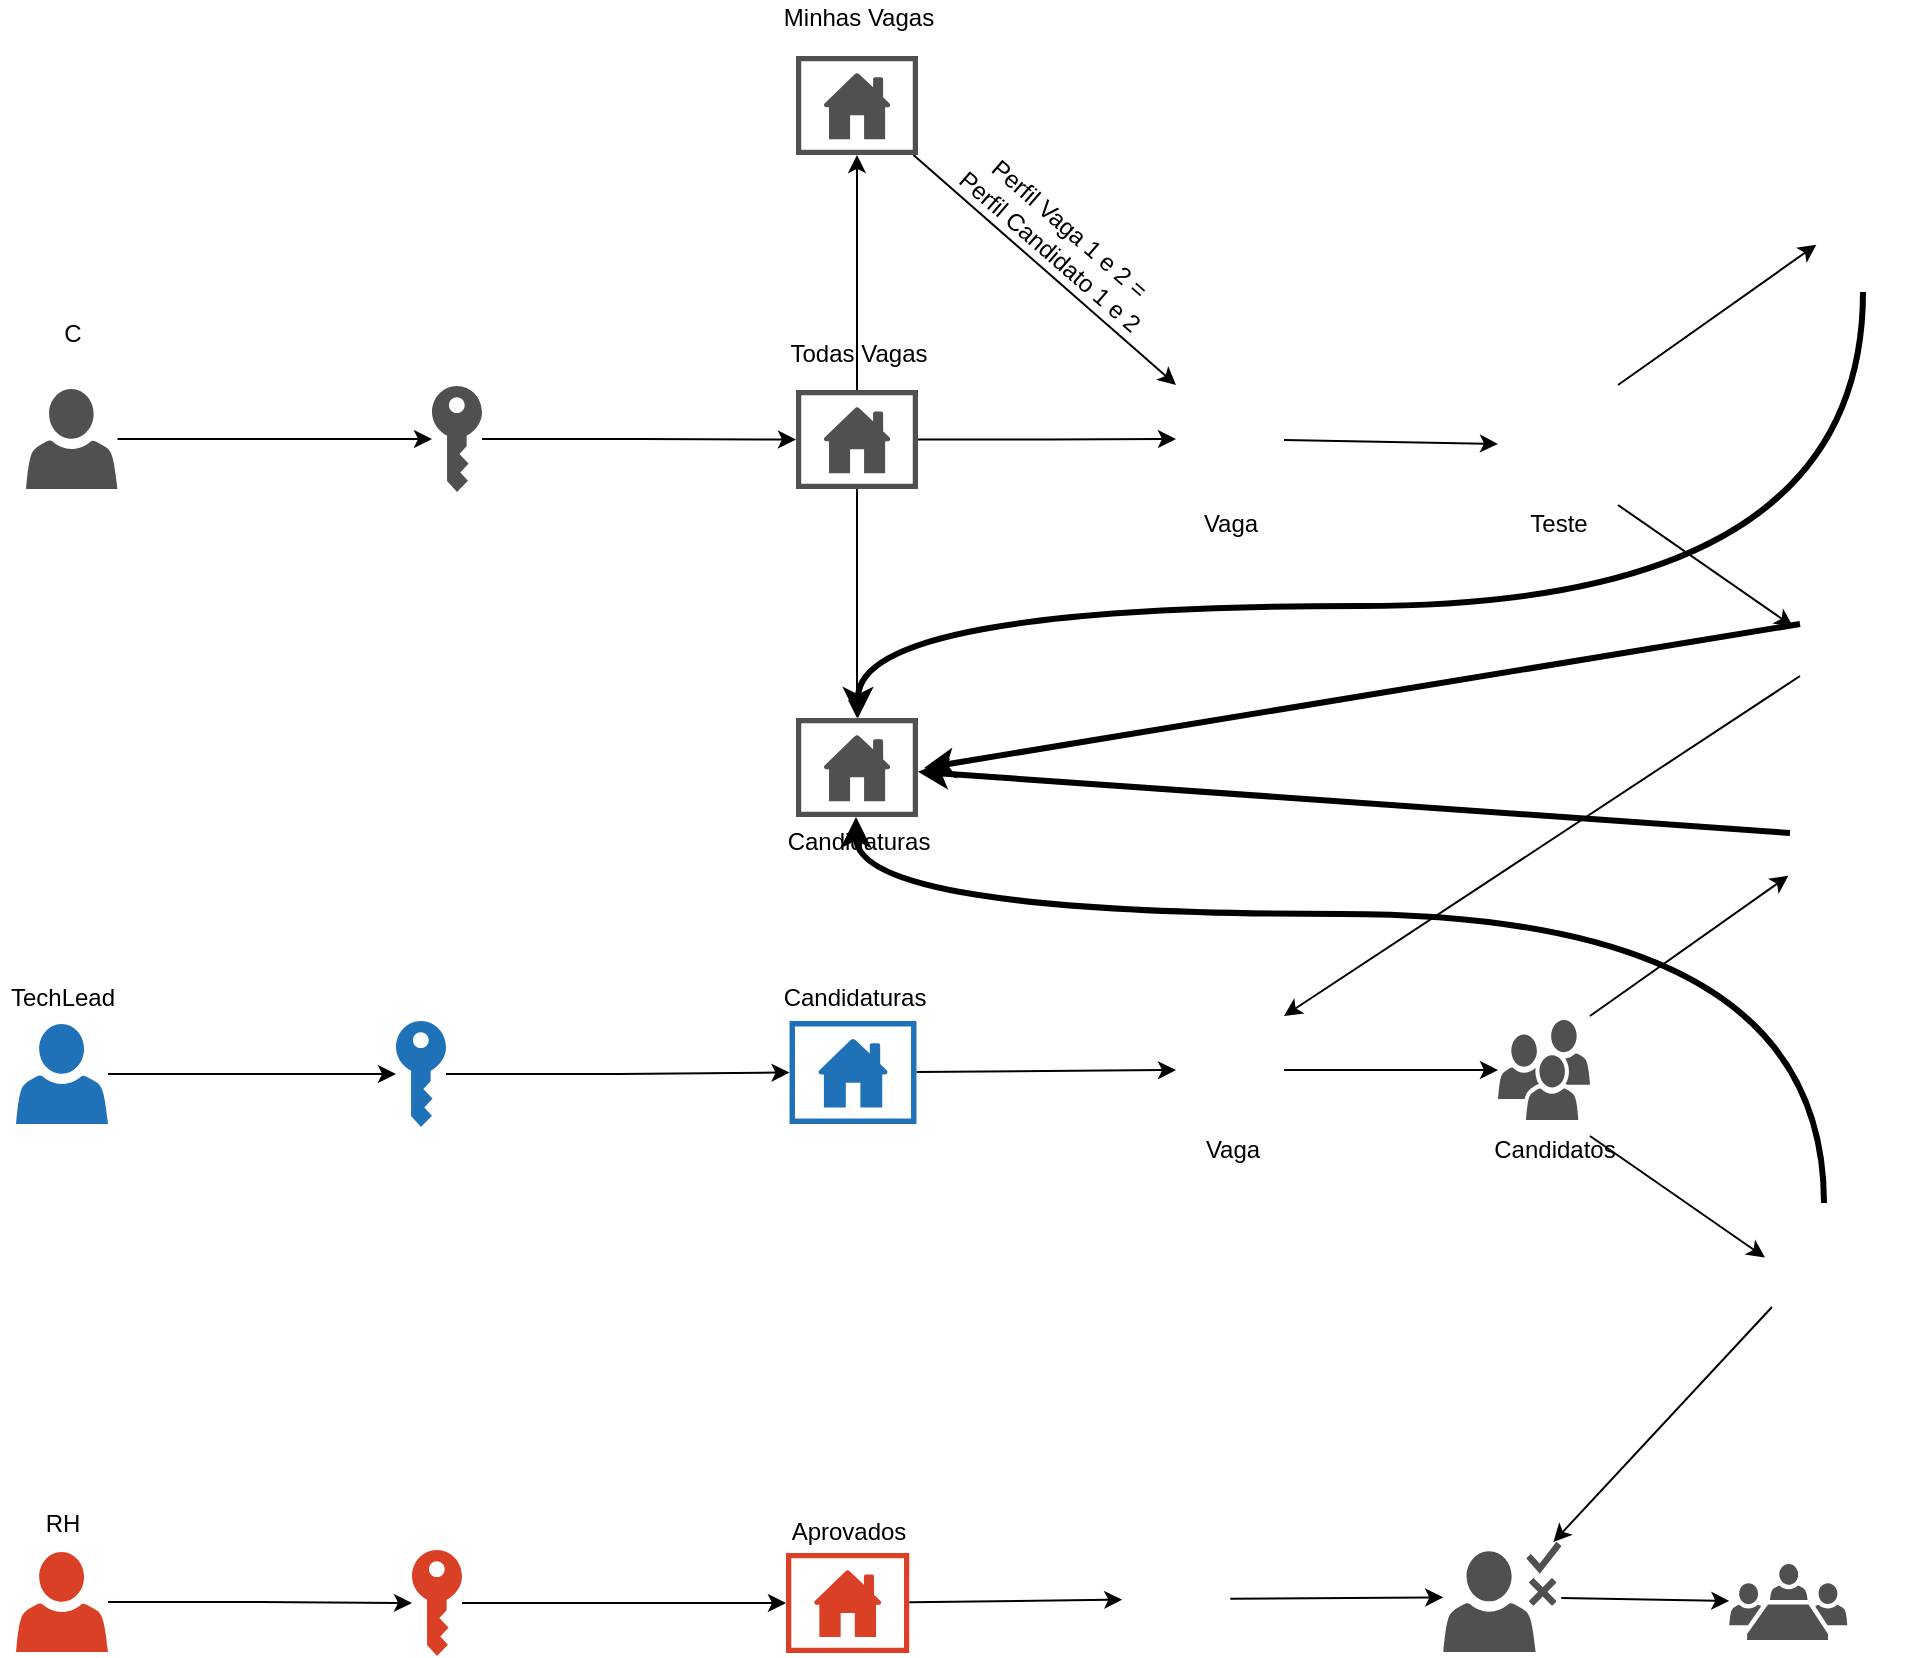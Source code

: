 <mxfile version="15.5.2" type="device"><diagram id="IMj80mzjaEcw3uKN_ion" name="Page-1"><mxGraphModel dx="1240" dy="1055" grid="0" gridSize="10" guides="1" tooltips="1" connect="1" arrows="1" fold="1" page="0" pageScale="1" pageWidth="827" pageHeight="1169" math="0" shadow="0"><root><mxCell id="0"/><mxCell id="1" parent="0"/><mxCell id="K254tawuMlwcsHaWeYJG-13" style="edgeStyle=orthogonalEdgeStyle;rounded=0;orthogonalLoop=1;jettySize=auto;html=1;" edge="1" parent="1" source="K254tawuMlwcsHaWeYJG-5" target="K254tawuMlwcsHaWeYJG-6"><mxGeometry relative="1" as="geometry"/></mxCell><mxCell id="K254tawuMlwcsHaWeYJG-5" value="" style="sketch=0;pointerEvents=1;shadow=0;dashed=0;html=1;strokeColor=none;labelPosition=center;verticalLabelPosition=bottom;verticalAlign=top;outlineConnect=0;align=center;shape=mxgraph.office.users.user;fillColor=#DA4026;" vertex="1" parent="1"><mxGeometry x="61" y="452" width="46" height="50" as="geometry"/></mxCell><mxCell id="K254tawuMlwcsHaWeYJG-25" style="edgeStyle=orthogonalEdgeStyle;rounded=0;orthogonalLoop=1;jettySize=auto;html=1;" edge="1" parent="1" source="K254tawuMlwcsHaWeYJG-6" target="K254tawuMlwcsHaWeYJG-22"><mxGeometry relative="1" as="geometry"/></mxCell><mxCell id="K254tawuMlwcsHaWeYJG-6" value="" style="sketch=0;pointerEvents=1;shadow=0;dashed=0;html=1;strokeColor=none;labelPosition=center;verticalLabelPosition=bottom;verticalAlign=top;outlineConnect=0;align=center;shape=mxgraph.office.security.key_permissions;fillColor=#DA4026;" vertex="1" parent="1"><mxGeometry x="259" y="451" width="25" height="53" as="geometry"/></mxCell><mxCell id="K254tawuMlwcsHaWeYJG-21" style="edgeStyle=orthogonalEdgeStyle;rounded=0;orthogonalLoop=1;jettySize=auto;html=1;" edge="1" parent="1" source="K254tawuMlwcsHaWeYJG-7" target="K254tawuMlwcsHaWeYJG-20"><mxGeometry relative="1" as="geometry"/></mxCell><mxCell id="K254tawuMlwcsHaWeYJG-7" value="" style="sketch=0;pointerEvents=1;shadow=0;dashed=0;html=1;strokeColor=none;fillColor=#505050;labelPosition=center;verticalLabelPosition=bottom;verticalAlign=top;outlineConnect=0;align=center;shape=mxgraph.office.security.key_permissions;" vertex="1" parent="1"><mxGeometry x="269" y="-131" width="25" height="53" as="geometry"/></mxCell><mxCell id="K254tawuMlwcsHaWeYJG-24" style="edgeStyle=orthogonalEdgeStyle;rounded=0;orthogonalLoop=1;jettySize=auto;html=1;" edge="1" parent="1" source="K254tawuMlwcsHaWeYJG-8" target="K254tawuMlwcsHaWeYJG-23"><mxGeometry relative="1" as="geometry"/></mxCell><mxCell id="K254tawuMlwcsHaWeYJG-8" value="" style="sketch=0;pointerEvents=1;shadow=0;dashed=0;html=1;strokeColor=none;labelPosition=center;verticalLabelPosition=bottom;verticalAlign=top;outlineConnect=0;align=center;shape=mxgraph.office.security.key_permissions;fillColor=#2072B8;" vertex="1" parent="1"><mxGeometry x="251" y="186.5" width="25" height="53" as="geometry"/></mxCell><mxCell id="K254tawuMlwcsHaWeYJG-12" style="edgeStyle=orthogonalEdgeStyle;rounded=0;orthogonalLoop=1;jettySize=auto;html=1;" edge="1" parent="1" source="K254tawuMlwcsHaWeYJG-9" target="K254tawuMlwcsHaWeYJG-7"><mxGeometry relative="1" as="geometry"/></mxCell><mxCell id="K254tawuMlwcsHaWeYJG-9" value="" style="sketch=0;pointerEvents=1;shadow=0;dashed=0;html=1;strokeColor=none;fillColor=#505050;labelPosition=center;verticalLabelPosition=bottom;verticalAlign=top;outlineConnect=0;align=center;shape=mxgraph.office.users.user;" vertex="1" parent="1"><mxGeometry x="66" y="-129.5" width="45.72" height="50" as="geometry"/></mxCell><mxCell id="K254tawuMlwcsHaWeYJG-14" style="edgeStyle=orthogonalEdgeStyle;rounded=0;orthogonalLoop=1;jettySize=auto;html=1;" edge="1" parent="1" source="K254tawuMlwcsHaWeYJG-11" target="K254tawuMlwcsHaWeYJG-8"><mxGeometry relative="1" as="geometry"/></mxCell><mxCell id="K254tawuMlwcsHaWeYJG-11" value="" style="sketch=0;pointerEvents=1;shadow=0;dashed=0;html=1;strokeColor=none;labelPosition=center;verticalLabelPosition=bottom;verticalAlign=top;outlineConnect=0;align=center;shape=mxgraph.office.users.user;fillColor=#2072B8;" vertex="1" parent="1"><mxGeometry x="61" y="188" width="46" height="50" as="geometry"/></mxCell><mxCell id="K254tawuMlwcsHaWeYJG-15" value="C" style="text;html=1;align=center;verticalAlign=middle;resizable=0;points=[];autosize=1;strokeColor=none;fillColor=none;" vertex="1" parent="1"><mxGeometry x="79.36" y="-166" width="19" height="18" as="geometry"/></mxCell><mxCell id="K254tawuMlwcsHaWeYJG-17" value="TechLead" style="text;html=1;align=center;verticalAlign=middle;resizable=0;points=[];autosize=1;strokeColor=none;fillColor=none;" vertex="1" parent="1"><mxGeometry x="53" y="166" width="62" height="18" as="geometry"/></mxCell><mxCell id="K254tawuMlwcsHaWeYJG-18" value="RH" style="text;html=1;align=center;verticalAlign=middle;resizable=0;points=[];autosize=1;strokeColor=none;fillColor=none;" vertex="1" parent="1"><mxGeometry x="70.36" y="429" width="27" height="18" as="geometry"/></mxCell><mxCell id="K254tawuMlwcsHaWeYJG-37" style="edgeStyle=orthogonalEdgeStyle;rounded=0;orthogonalLoop=1;jettySize=auto;html=1;entryX=0;entryY=0.5;entryDx=0;entryDy=0;" edge="1" parent="1" source="K254tawuMlwcsHaWeYJG-20" target="K254tawuMlwcsHaWeYJG-36"><mxGeometry relative="1" as="geometry"/></mxCell><mxCell id="K254tawuMlwcsHaWeYJG-40" value="" style="edgeStyle=orthogonalEdgeStyle;rounded=0;orthogonalLoop=1;jettySize=auto;html=1;" edge="1" parent="1" source="K254tawuMlwcsHaWeYJG-20" target="K254tawuMlwcsHaWeYJG-39"><mxGeometry relative="1" as="geometry"/></mxCell><mxCell id="K254tawuMlwcsHaWeYJG-43" value="" style="edgeStyle=orthogonalEdgeStyle;rounded=0;orthogonalLoop=1;jettySize=auto;html=1;" edge="1" parent="1" source="K254tawuMlwcsHaWeYJG-20" target="K254tawuMlwcsHaWeYJG-42"><mxGeometry relative="1" as="geometry"/></mxCell><mxCell id="K254tawuMlwcsHaWeYJG-20" value="" style="sketch=0;pointerEvents=1;shadow=0;dashed=0;html=1;strokeColor=none;fillColor=#505050;labelPosition=center;verticalLabelPosition=bottom;verticalAlign=top;outlineConnect=0;align=center;shape=mxgraph.office.concepts.home_page;" vertex="1" parent="1"><mxGeometry x="451" y="-128.99" width="61" height="49.49" as="geometry"/></mxCell><mxCell id="K254tawuMlwcsHaWeYJG-78" value="" style="rounded=0;orthogonalLoop=1;jettySize=auto;html=1;strokeWidth=1;" edge="1" parent="1" source="K254tawuMlwcsHaWeYJG-22" target="K254tawuMlwcsHaWeYJG-77"><mxGeometry relative="1" as="geometry"/></mxCell><mxCell id="K254tawuMlwcsHaWeYJG-22" value="" style="sketch=0;pointerEvents=1;shadow=0;dashed=0;html=1;strokeColor=none;labelPosition=center;verticalLabelPosition=bottom;verticalAlign=top;outlineConnect=0;align=center;shape=mxgraph.office.concepts.home_page;fillColor=#DA4026;" vertex="1" parent="1"><mxGeometry x="446" y="452.5" width="61.63" height="50" as="geometry"/></mxCell><mxCell id="K254tawuMlwcsHaWeYJG-59" style="edgeStyle=none;rounded=0;orthogonalLoop=1;jettySize=auto;html=1;entryX=0;entryY=0.5;entryDx=0;entryDy=0;" edge="1" parent="1" source="K254tawuMlwcsHaWeYJG-23" target="K254tawuMlwcsHaWeYJG-58"><mxGeometry relative="1" as="geometry"/></mxCell><mxCell id="K254tawuMlwcsHaWeYJG-23" value="" style="sketch=0;pointerEvents=1;shadow=0;dashed=0;html=1;strokeColor=none;labelPosition=center;verticalLabelPosition=bottom;verticalAlign=top;outlineConnect=0;align=center;shape=mxgraph.office.concepts.home_page;fillColor=#2072B8;" vertex="1" parent="1"><mxGeometry x="447.76" y="186.5" width="63.48" height="51.5" as="geometry"/></mxCell><mxCell id="K254tawuMlwcsHaWeYJG-26" value="Todas Vagas" style="text;html=1;align=center;verticalAlign=middle;resizable=0;points=[];autosize=1;strokeColor=none;fillColor=none;" vertex="1" parent="1"><mxGeometry x="442.82" y="-156" width="78" height="18" as="geometry"/></mxCell><mxCell id="K254tawuMlwcsHaWeYJG-27" value="Aprovados" style="text;html=1;align=center;verticalAlign=middle;resizable=0;points=[];autosize=1;strokeColor=none;fillColor=none;" vertex="1" parent="1"><mxGeometry x="443.82" y="433" width="67" height="18" as="geometry"/></mxCell><mxCell id="K254tawuMlwcsHaWeYJG-28" value="Candidaturas" style="text;html=1;align=center;verticalAlign=middle;resizable=0;points=[];autosize=1;strokeColor=none;fillColor=none;" vertex="1" parent="1"><mxGeometry x="438.82" y="166" width="82" height="18" as="geometry"/></mxCell><mxCell id="K254tawuMlwcsHaWeYJG-53" value="" style="edgeStyle=none;rounded=0;orthogonalLoop=1;jettySize=auto;html=1;" edge="1" parent="1" source="K254tawuMlwcsHaWeYJG-36" target="K254tawuMlwcsHaWeYJG-52"><mxGeometry relative="1" as="geometry"/></mxCell><mxCell id="K254tawuMlwcsHaWeYJG-36" value="" style="shape=image;html=1;verticalAlign=top;verticalLabelPosition=bottom;labelBackgroundColor=#ffffff;imageAspect=0;aspect=fixed;image=https://cdn3.iconfinder.com/data/icons/ballicons-free/128/browser.png" vertex="1" parent="1"><mxGeometry x="641" y="-131.5" width="54" height="54" as="geometry"/></mxCell><mxCell id="K254tawuMlwcsHaWeYJG-49" style="edgeStyle=none;rounded=0;orthogonalLoop=1;jettySize=auto;html=1;entryX=0;entryY=0;entryDx=0;entryDy=0;" edge="1" parent="1" source="K254tawuMlwcsHaWeYJG-39" target="K254tawuMlwcsHaWeYJG-36"><mxGeometry relative="1" as="geometry"/></mxCell><mxCell id="K254tawuMlwcsHaWeYJG-39" value="" style="sketch=0;pointerEvents=1;shadow=0;dashed=0;html=1;strokeColor=none;fillColor=#505050;labelPosition=center;verticalLabelPosition=bottom;verticalAlign=top;outlineConnect=0;align=center;shape=mxgraph.office.concepts.home_page;" vertex="1" parent="1"><mxGeometry x="451" y="-296" width="61" height="49.49" as="geometry"/></mxCell><mxCell id="K254tawuMlwcsHaWeYJG-41" value="Minhas Vagas" style="text;html=1;align=center;verticalAlign=middle;resizable=0;points=[];autosize=1;strokeColor=none;fillColor=none;" vertex="1" parent="1"><mxGeometry x="439.82" y="-324" width="85" height="18" as="geometry"/></mxCell><mxCell id="K254tawuMlwcsHaWeYJG-42" value="" style="sketch=0;pointerEvents=1;shadow=0;dashed=0;html=1;strokeColor=none;fillColor=#505050;labelPosition=center;verticalLabelPosition=bottom;verticalAlign=top;outlineConnect=0;align=center;shape=mxgraph.office.concepts.home_page;" vertex="1" parent="1"><mxGeometry x="451" y="35" width="61" height="49.49" as="geometry"/></mxCell><mxCell id="K254tawuMlwcsHaWeYJG-44" value="Candidaturas" style="text;html=1;align=center;verticalAlign=middle;resizable=0;points=[];autosize=1;strokeColor=none;fillColor=none;" vertex="1" parent="1"><mxGeometry x="440.82" y="87.5" width="82" height="18" as="geometry"/></mxCell><mxCell id="K254tawuMlwcsHaWeYJG-50" value="Perfil Vaga 1 e 2 = &lt;br&gt;Perfil Candidato 1 e 2" style="text;html=1;align=center;verticalAlign=middle;resizable=0;points=[];autosize=1;strokeColor=none;fillColor=none;rotation=41;" vertex="1" parent="1"><mxGeometry x="520.82" y="-220" width="125" height="31" as="geometry"/></mxCell><mxCell id="K254tawuMlwcsHaWeYJG-54" style="edgeStyle=none;rounded=0;orthogonalLoop=1;jettySize=auto;html=1;exitX=1;exitY=0;exitDx=0;exitDy=0;" edge="1" parent="1" source="K254tawuMlwcsHaWeYJG-52"><mxGeometry relative="1" as="geometry"><mxPoint x="961.168" y="-201.645" as="targetPoint"/></mxGeometry></mxCell><mxCell id="K254tawuMlwcsHaWeYJG-55" style="edgeStyle=none;rounded=0;orthogonalLoop=1;jettySize=auto;html=1;exitX=1;exitY=1;exitDx=0;exitDy=0;" edge="1" parent="1" source="K254tawuMlwcsHaWeYJG-52"><mxGeometry relative="1" as="geometry"><mxPoint x="949.48" y="-10.736" as="targetPoint"/></mxGeometry></mxCell><mxCell id="K254tawuMlwcsHaWeYJG-52" value="" style="shape=image;html=1;verticalAlign=top;verticalLabelPosition=bottom;labelBackgroundColor=#ffffff;imageAspect=0;aspect=fixed;image=https://cdn3.iconfinder.com/data/icons/flat-office-icons-1/140/Artboard_1-10-128.png" vertex="1" parent="1"><mxGeometry x="802" y="-131.5" width="60" height="60" as="geometry"/></mxCell><mxCell id="K254tawuMlwcsHaWeYJG-60" style="edgeStyle=none;rounded=0;orthogonalLoop=1;jettySize=auto;html=1;exitX=0;exitY=1;exitDx=0;exitDy=0;entryX=1;entryY=0;entryDx=0;entryDy=0;" edge="1" parent="1" source="K254tawuMlwcsHaWeYJG-56" target="K254tawuMlwcsHaWeYJG-58"><mxGeometry relative="1" as="geometry"/></mxCell><mxCell id="K254tawuMlwcsHaWeYJG-74" style="edgeStyle=none;rounded=0;orthogonalLoop=1;jettySize=auto;html=1;exitX=0;exitY=0.5;exitDx=0;exitDy=0;strokeWidth=3;" edge="1" parent="1" source="K254tawuMlwcsHaWeYJG-56"><mxGeometry relative="1" as="geometry"><mxPoint x="515" y="60" as="targetPoint"/></mxGeometry></mxCell><mxCell id="K254tawuMlwcsHaWeYJG-56" value="" style="shape=image;html=1;verticalAlign=top;verticalLabelPosition=bottom;labelBackgroundColor=#ffffff;imageAspect=0;aspect=fixed;image=https://cdn4.iconfinder.com/data/icons/evil-icons-user-interface/64/check-128.png" vertex="1" parent="1"><mxGeometry x="953" y="-38" width="52" height="52" as="geometry"/></mxCell><mxCell id="K254tawuMlwcsHaWeYJG-61" style="edgeStyle=orthogonalEdgeStyle;rounded=0;orthogonalLoop=1;jettySize=auto;html=1;exitX=0.5;exitY=1;exitDx=0;exitDy=0;curved=1;strokeWidth=3;" edge="1" parent="1" source="K254tawuMlwcsHaWeYJG-57" target="K254tawuMlwcsHaWeYJG-42"><mxGeometry relative="1" as="geometry"><mxPoint x="517" y="60" as="targetPoint"/><Array as="points"><mxPoint x="985" y="-21"/><mxPoint x="482" y="-21"/></Array></mxGeometry></mxCell><mxCell id="K254tawuMlwcsHaWeYJG-57" value="" style="shape=image;html=1;verticalAlign=top;verticalLabelPosition=bottom;labelBackgroundColor=#ffffff;imageAspect=0;aspect=fixed;image=https://cdn1.iconfinder.com/data/icons/heroicons-ui/24/x-128.png" vertex="1" parent="1"><mxGeometry x="962" y="-223" width="45" height="45" as="geometry"/></mxCell><mxCell id="K254tawuMlwcsHaWeYJG-68" value="" style="rounded=0;orthogonalLoop=1;jettySize=auto;html=1;strokeWidth=1;" edge="1" parent="1" source="K254tawuMlwcsHaWeYJG-58" target="K254tawuMlwcsHaWeYJG-67"><mxGeometry relative="1" as="geometry"/></mxCell><mxCell id="K254tawuMlwcsHaWeYJG-58" value="" style="shape=image;html=1;verticalAlign=top;verticalLabelPosition=bottom;labelBackgroundColor=#ffffff;imageAspect=0;aspect=fixed;image=https://cdn3.iconfinder.com/data/icons/ballicons-free/128/browser.png" vertex="1" parent="1"><mxGeometry x="641" y="184" width="54" height="54" as="geometry"/></mxCell><mxCell id="K254tawuMlwcsHaWeYJG-62" value="Vaga" style="text;html=1;align=center;verticalAlign=middle;resizable=0;points=[];autosize=1;strokeColor=none;fillColor=none;" vertex="1" parent="1"><mxGeometry x="649.5" y="-71.5" width="37" height="18" as="geometry"/></mxCell><mxCell id="K254tawuMlwcsHaWeYJG-63" value="Teste" style="text;html=1;align=center;verticalAlign=middle;resizable=0;points=[];autosize=1;strokeColor=none;fillColor=none;" vertex="1" parent="1"><mxGeometry x="812.5" y="-71.5" width="39" height="18" as="geometry"/></mxCell><mxCell id="K254tawuMlwcsHaWeYJG-64" value="Vaga" style="text;html=1;align=center;verticalAlign=middle;resizable=0;points=[];autosize=1;strokeColor=none;fillColor=none;" vertex="1" parent="1"><mxGeometry x="650" y="242" width="37" height="18" as="geometry"/></mxCell><mxCell id="K254tawuMlwcsHaWeYJG-67" value="" style="sketch=0;pointerEvents=1;shadow=0;dashed=0;html=1;strokeColor=none;fillColor=#505050;labelPosition=center;verticalLabelPosition=bottom;verticalAlign=top;outlineConnect=0;align=center;shape=mxgraph.office.users.users;" vertex="1" parent="1"><mxGeometry x="802" y="186" width="46" height="50" as="geometry"/></mxCell><mxCell id="K254tawuMlwcsHaWeYJG-69" value="Candidatos" style="text;html=1;align=center;verticalAlign=middle;resizable=0;points=[];autosize=1;strokeColor=none;fillColor=none;" vertex="1" parent="1"><mxGeometry x="794" y="242" width="71" height="18" as="geometry"/></mxCell><mxCell id="K254tawuMlwcsHaWeYJG-70" style="edgeStyle=none;rounded=0;orthogonalLoop=1;jettySize=auto;html=1;exitX=1;exitY=0;exitDx=0;exitDy=0;" edge="1" parent="1"><mxGeometry relative="1" as="geometry"><mxPoint x="947.168" y="113.855" as="targetPoint"/><mxPoint x="848" y="184" as="sourcePoint"/></mxGeometry></mxCell><mxCell id="K254tawuMlwcsHaWeYJG-71" style="edgeStyle=none;rounded=0;orthogonalLoop=1;jettySize=auto;html=1;exitX=1;exitY=1;exitDx=0;exitDy=0;" edge="1" parent="1"><mxGeometry relative="1" as="geometry"><mxPoint x="935.48" y="304.764" as="targetPoint"/><mxPoint x="848" y="244" as="sourcePoint"/></mxGeometry></mxCell><mxCell id="K254tawuMlwcsHaWeYJG-76" style="edgeStyle=orthogonalEdgeStyle;rounded=0;orthogonalLoop=1;jettySize=auto;html=1;exitX=0.5;exitY=0;exitDx=0;exitDy=0;strokeWidth=3;curved=1;" edge="1" parent="1" source="K254tawuMlwcsHaWeYJG-72" target="K254tawuMlwcsHaWeYJG-42"><mxGeometry relative="1" as="geometry"><Array as="points"><mxPoint x="965" y="133"/><mxPoint x="481" y="133"/></Array></mxGeometry></mxCell><mxCell id="K254tawuMlwcsHaWeYJG-87" style="edgeStyle=none;rounded=0;orthogonalLoop=1;jettySize=auto;html=1;exitX=0;exitY=1;exitDx=0;exitDy=0;strokeWidth=1;" edge="1" parent="1" source="K254tawuMlwcsHaWeYJG-72" target="K254tawuMlwcsHaWeYJG-79"><mxGeometry relative="1" as="geometry"/></mxCell><mxCell id="K254tawuMlwcsHaWeYJG-72" value="" style="shape=image;html=1;verticalAlign=top;verticalLabelPosition=bottom;labelBackgroundColor=#ffffff;imageAspect=0;aspect=fixed;image=https://cdn4.iconfinder.com/data/icons/evil-icons-user-interface/64/check-128.png" vertex="1" parent="1"><mxGeometry x="939" y="277.5" width="52" height="52" as="geometry"/></mxCell><mxCell id="K254tawuMlwcsHaWeYJG-75" style="edgeStyle=none;rounded=0;orthogonalLoop=1;jettySize=auto;html=1;exitX=0;exitY=0;exitDx=0;exitDy=0;strokeWidth=3;" edge="1" parent="1" source="K254tawuMlwcsHaWeYJG-73" target="K254tawuMlwcsHaWeYJG-42"><mxGeometry relative="1" as="geometry"/></mxCell><mxCell id="K254tawuMlwcsHaWeYJG-73" value="" style="shape=image;html=1;verticalAlign=top;verticalLabelPosition=bottom;labelBackgroundColor=#ffffff;imageAspect=0;aspect=fixed;image=https://cdn1.iconfinder.com/data/icons/heroicons-ui/24/x-128.png" vertex="1" parent="1"><mxGeometry x="948" y="92.5" width="45" height="45" as="geometry"/></mxCell><mxCell id="K254tawuMlwcsHaWeYJG-80" value="" style="edgeStyle=none;rounded=0;orthogonalLoop=1;jettySize=auto;html=1;strokeWidth=1;" edge="1" parent="1" source="K254tawuMlwcsHaWeYJG-77" target="K254tawuMlwcsHaWeYJG-79"><mxGeometry relative="1" as="geometry"/></mxCell><mxCell id="K254tawuMlwcsHaWeYJG-77" value="" style="shape=image;html=1;verticalAlign=top;verticalLabelPosition=bottom;labelBackgroundColor=#ffffff;imageAspect=0;aspect=fixed;image=https://cdn3.iconfinder.com/data/icons/ballicons-free/128/browser.png" vertex="1" parent="1"><mxGeometry x="614.14" y="448.5" width="54" height="54" as="geometry"/></mxCell><mxCell id="K254tawuMlwcsHaWeYJG-86" value="" style="edgeStyle=none;rounded=0;orthogonalLoop=1;jettySize=auto;html=1;strokeWidth=1;" edge="1" parent="1" source="K254tawuMlwcsHaWeYJG-79" target="K254tawuMlwcsHaWeYJG-85"><mxGeometry relative="1" as="geometry"/></mxCell><mxCell id="K254tawuMlwcsHaWeYJG-79" value="" style="sketch=0;pointerEvents=1;shadow=0;dashed=0;html=1;strokeColor=none;fillColor=#505050;labelPosition=center;verticalLabelPosition=bottom;verticalAlign=top;outlineConnect=0;align=center;shape=mxgraph.office.users.approver;" vertex="1" parent="1"><mxGeometry x="774.64" y="447" width="59" height="55" as="geometry"/></mxCell><mxCell id="K254tawuMlwcsHaWeYJG-85" value="" style="sketch=0;pointerEvents=1;shadow=0;dashed=0;html=1;strokeColor=none;fillColor=#505050;labelPosition=center;verticalLabelPosition=bottom;verticalAlign=top;outlineConnect=0;align=center;shape=mxgraph.office.users.meeting;" vertex="1" parent="1"><mxGeometry x="917.64" y="458" width="59" height="38" as="geometry"/></mxCell></root></mxGraphModel></diagram></mxfile>